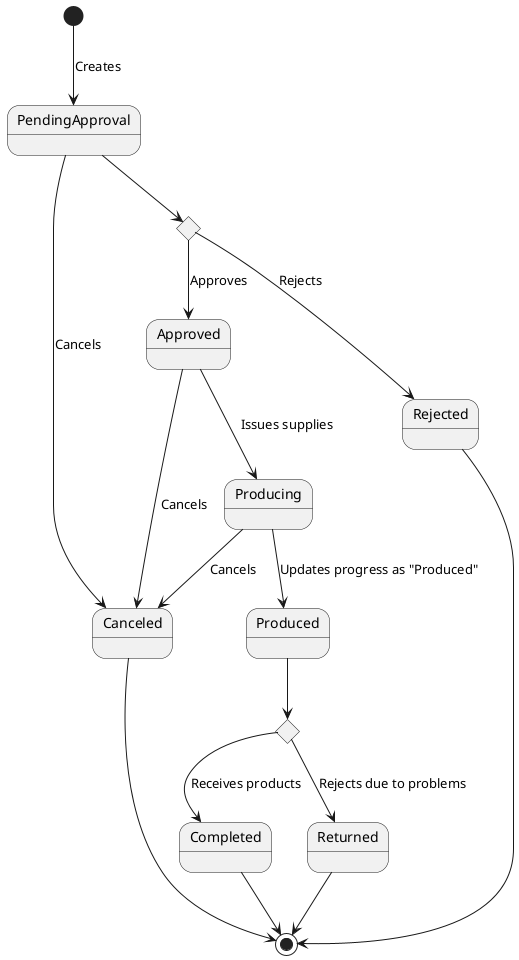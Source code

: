 @startuml production-order

[*] --> PendingApproval : Creates

state approval <<choice>>
PendingApproval --> approval
PendingApproval --> Canceled : Cancels

approval --> Rejected : Rejects
Rejected --> [*]
approval --> Approved : Approves

Approved --> Canceled : Cancels
Approved --> Producing : Issues supplies

Producing --> Canceled : Cancels
Producing --> Produced : Updates progress as "Produced"

state check <<choice>>
Produced --> check
check --> Completed : Receives products
Completed --> [*]
check --> Returned : Rejects due to problems
Returned --> [*]

Canceled --> [*]
@enduml
